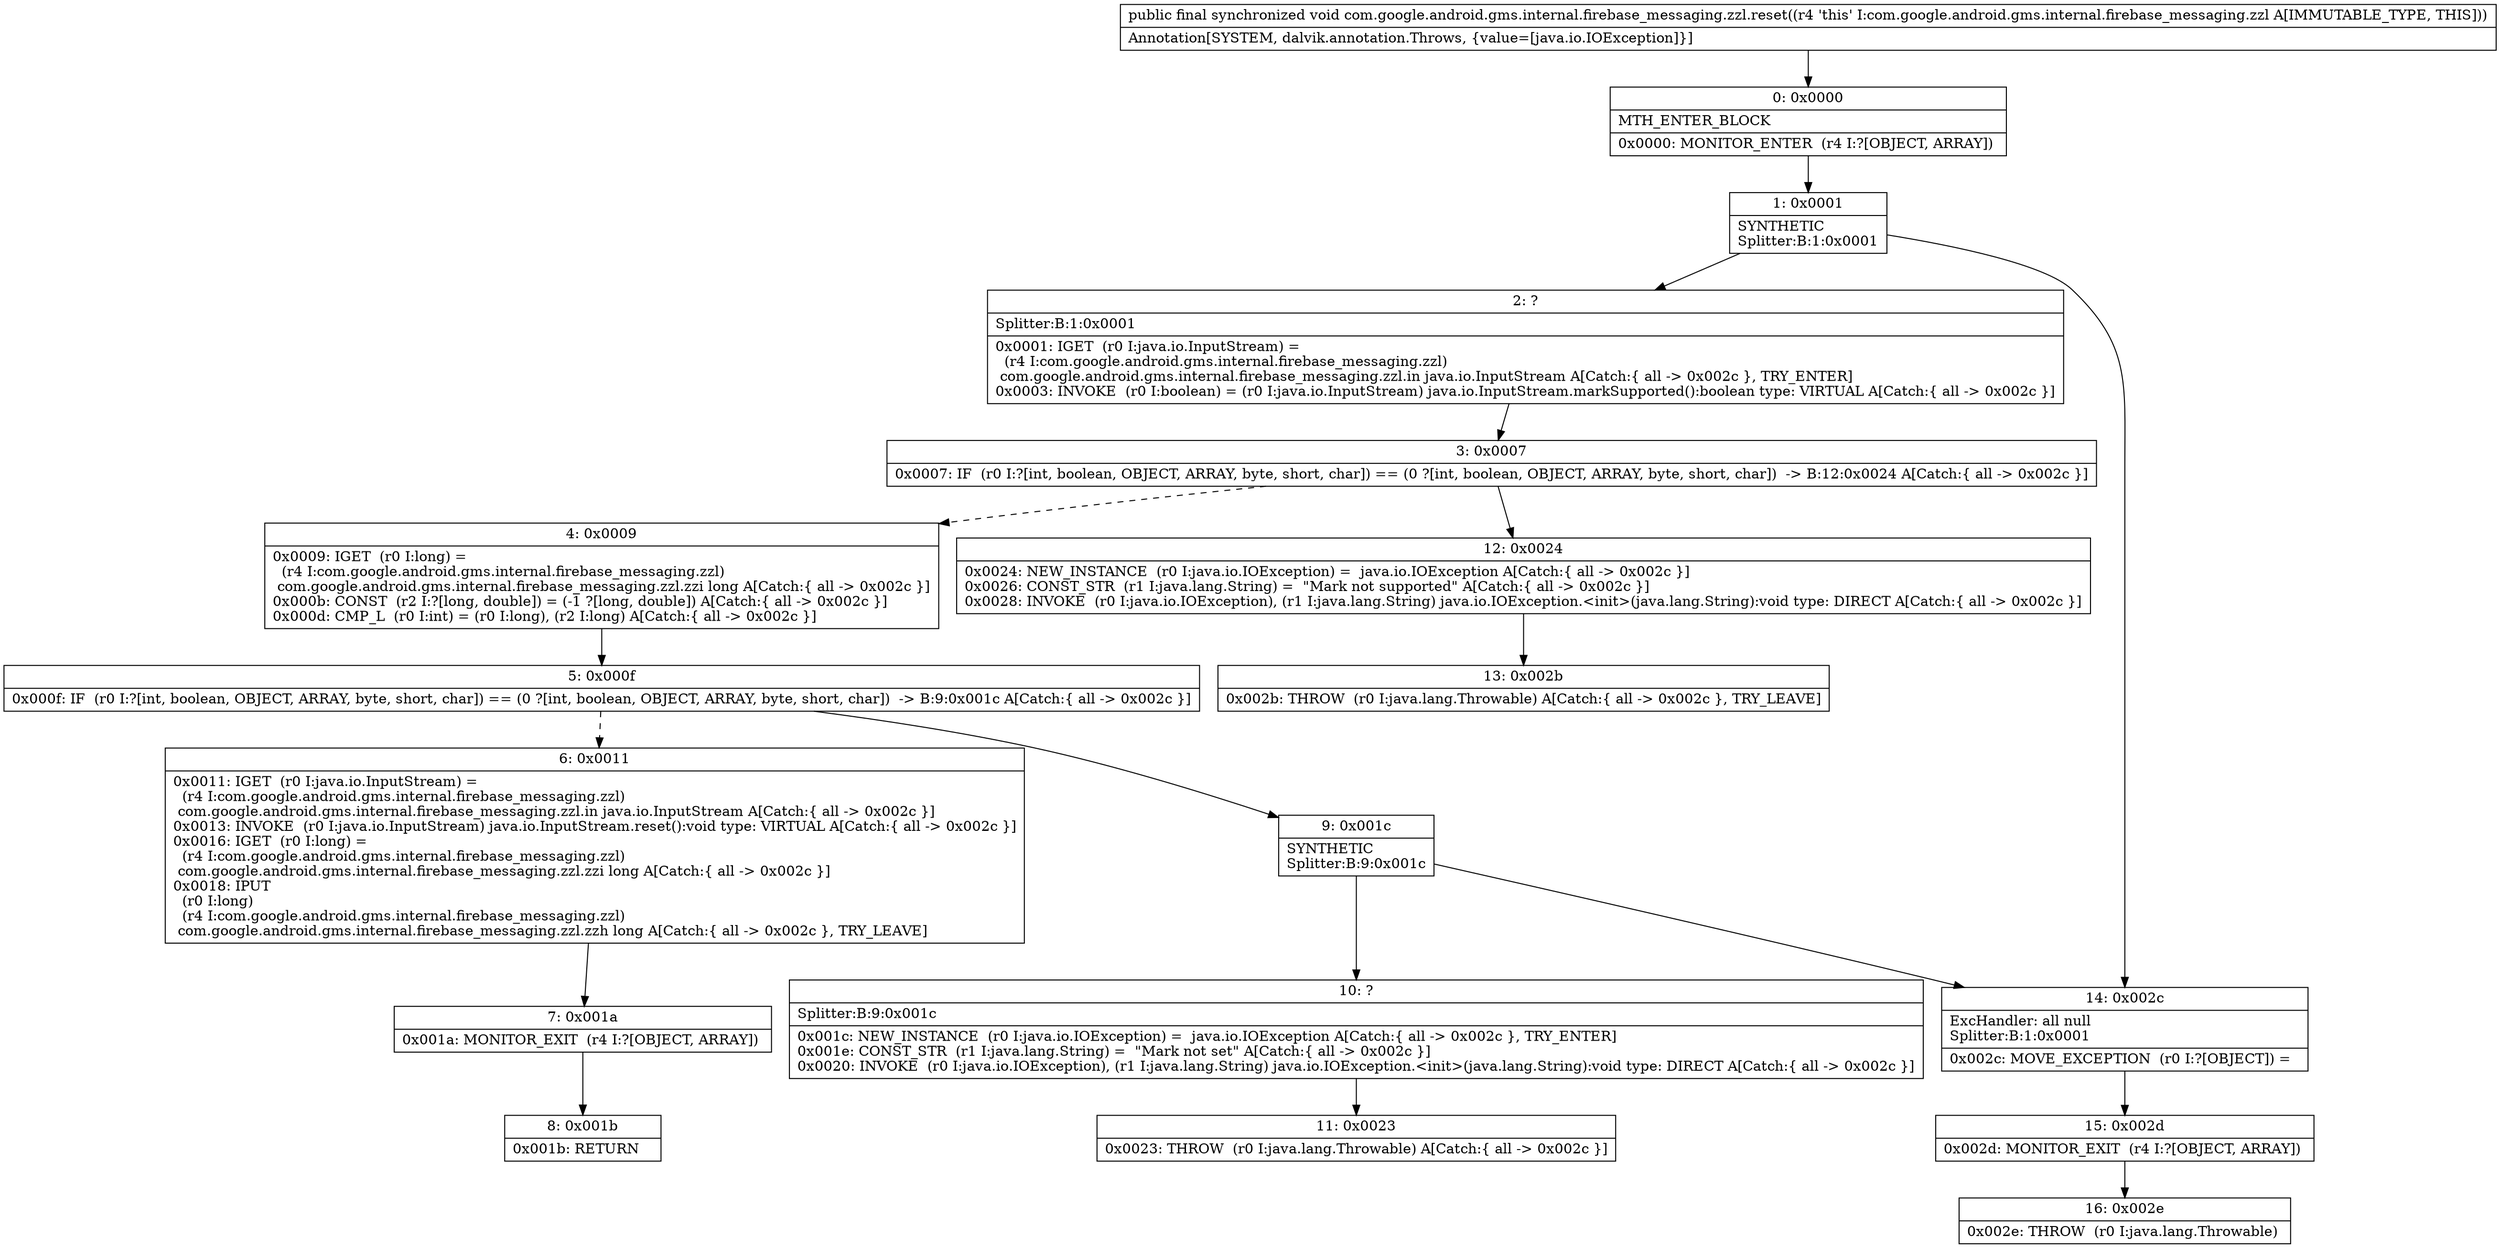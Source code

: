 digraph "CFG forcom.google.android.gms.internal.firebase_messaging.zzl.reset()V" {
Node_0 [shape=record,label="{0\:\ 0x0000|MTH_ENTER_BLOCK\l|0x0000: MONITOR_ENTER  (r4 I:?[OBJECT, ARRAY]) \l}"];
Node_1 [shape=record,label="{1\:\ 0x0001|SYNTHETIC\lSplitter:B:1:0x0001\l}"];
Node_2 [shape=record,label="{2\:\ ?|Splitter:B:1:0x0001\l|0x0001: IGET  (r0 I:java.io.InputStream) = \l  (r4 I:com.google.android.gms.internal.firebase_messaging.zzl)\l com.google.android.gms.internal.firebase_messaging.zzl.in java.io.InputStream A[Catch:\{ all \-\> 0x002c \}, TRY_ENTER]\l0x0003: INVOKE  (r0 I:boolean) = (r0 I:java.io.InputStream) java.io.InputStream.markSupported():boolean type: VIRTUAL A[Catch:\{ all \-\> 0x002c \}]\l}"];
Node_3 [shape=record,label="{3\:\ 0x0007|0x0007: IF  (r0 I:?[int, boolean, OBJECT, ARRAY, byte, short, char]) == (0 ?[int, boolean, OBJECT, ARRAY, byte, short, char])  \-\> B:12:0x0024 A[Catch:\{ all \-\> 0x002c \}]\l}"];
Node_4 [shape=record,label="{4\:\ 0x0009|0x0009: IGET  (r0 I:long) = \l  (r4 I:com.google.android.gms.internal.firebase_messaging.zzl)\l com.google.android.gms.internal.firebase_messaging.zzl.zzi long A[Catch:\{ all \-\> 0x002c \}]\l0x000b: CONST  (r2 I:?[long, double]) = (\-1 ?[long, double]) A[Catch:\{ all \-\> 0x002c \}]\l0x000d: CMP_L  (r0 I:int) = (r0 I:long), (r2 I:long) A[Catch:\{ all \-\> 0x002c \}]\l}"];
Node_5 [shape=record,label="{5\:\ 0x000f|0x000f: IF  (r0 I:?[int, boolean, OBJECT, ARRAY, byte, short, char]) == (0 ?[int, boolean, OBJECT, ARRAY, byte, short, char])  \-\> B:9:0x001c A[Catch:\{ all \-\> 0x002c \}]\l}"];
Node_6 [shape=record,label="{6\:\ 0x0011|0x0011: IGET  (r0 I:java.io.InputStream) = \l  (r4 I:com.google.android.gms.internal.firebase_messaging.zzl)\l com.google.android.gms.internal.firebase_messaging.zzl.in java.io.InputStream A[Catch:\{ all \-\> 0x002c \}]\l0x0013: INVOKE  (r0 I:java.io.InputStream) java.io.InputStream.reset():void type: VIRTUAL A[Catch:\{ all \-\> 0x002c \}]\l0x0016: IGET  (r0 I:long) = \l  (r4 I:com.google.android.gms.internal.firebase_messaging.zzl)\l com.google.android.gms.internal.firebase_messaging.zzl.zzi long A[Catch:\{ all \-\> 0x002c \}]\l0x0018: IPUT  \l  (r0 I:long)\l  (r4 I:com.google.android.gms.internal.firebase_messaging.zzl)\l com.google.android.gms.internal.firebase_messaging.zzl.zzh long A[Catch:\{ all \-\> 0x002c \}, TRY_LEAVE]\l}"];
Node_7 [shape=record,label="{7\:\ 0x001a|0x001a: MONITOR_EXIT  (r4 I:?[OBJECT, ARRAY]) \l}"];
Node_8 [shape=record,label="{8\:\ 0x001b|0x001b: RETURN   \l}"];
Node_9 [shape=record,label="{9\:\ 0x001c|SYNTHETIC\lSplitter:B:9:0x001c\l}"];
Node_10 [shape=record,label="{10\:\ ?|Splitter:B:9:0x001c\l|0x001c: NEW_INSTANCE  (r0 I:java.io.IOException) =  java.io.IOException A[Catch:\{ all \-\> 0x002c \}, TRY_ENTER]\l0x001e: CONST_STR  (r1 I:java.lang.String) =  \"Mark not set\" A[Catch:\{ all \-\> 0x002c \}]\l0x0020: INVOKE  (r0 I:java.io.IOException), (r1 I:java.lang.String) java.io.IOException.\<init\>(java.lang.String):void type: DIRECT A[Catch:\{ all \-\> 0x002c \}]\l}"];
Node_11 [shape=record,label="{11\:\ 0x0023|0x0023: THROW  (r0 I:java.lang.Throwable) A[Catch:\{ all \-\> 0x002c \}]\l}"];
Node_12 [shape=record,label="{12\:\ 0x0024|0x0024: NEW_INSTANCE  (r0 I:java.io.IOException) =  java.io.IOException A[Catch:\{ all \-\> 0x002c \}]\l0x0026: CONST_STR  (r1 I:java.lang.String) =  \"Mark not supported\" A[Catch:\{ all \-\> 0x002c \}]\l0x0028: INVOKE  (r0 I:java.io.IOException), (r1 I:java.lang.String) java.io.IOException.\<init\>(java.lang.String):void type: DIRECT A[Catch:\{ all \-\> 0x002c \}]\l}"];
Node_13 [shape=record,label="{13\:\ 0x002b|0x002b: THROW  (r0 I:java.lang.Throwable) A[Catch:\{ all \-\> 0x002c \}, TRY_LEAVE]\l}"];
Node_14 [shape=record,label="{14\:\ 0x002c|ExcHandler: all null\lSplitter:B:1:0x0001\l|0x002c: MOVE_EXCEPTION  (r0 I:?[OBJECT]) =  \l}"];
Node_15 [shape=record,label="{15\:\ 0x002d|0x002d: MONITOR_EXIT  (r4 I:?[OBJECT, ARRAY]) \l}"];
Node_16 [shape=record,label="{16\:\ 0x002e|0x002e: THROW  (r0 I:java.lang.Throwable) \l}"];
MethodNode[shape=record,label="{public final synchronized void com.google.android.gms.internal.firebase_messaging.zzl.reset((r4 'this' I:com.google.android.gms.internal.firebase_messaging.zzl A[IMMUTABLE_TYPE, THIS]))  | Annotation[SYSTEM, dalvik.annotation.Throws, \{value=[java.io.IOException]\}]\l}"];
MethodNode -> Node_0;
Node_0 -> Node_1;
Node_1 -> Node_2;
Node_1 -> Node_14;
Node_2 -> Node_3;
Node_3 -> Node_4[style=dashed];
Node_3 -> Node_12;
Node_4 -> Node_5;
Node_5 -> Node_6[style=dashed];
Node_5 -> Node_9;
Node_6 -> Node_7;
Node_7 -> Node_8;
Node_9 -> Node_10;
Node_9 -> Node_14;
Node_10 -> Node_11;
Node_12 -> Node_13;
Node_14 -> Node_15;
Node_15 -> Node_16;
}

